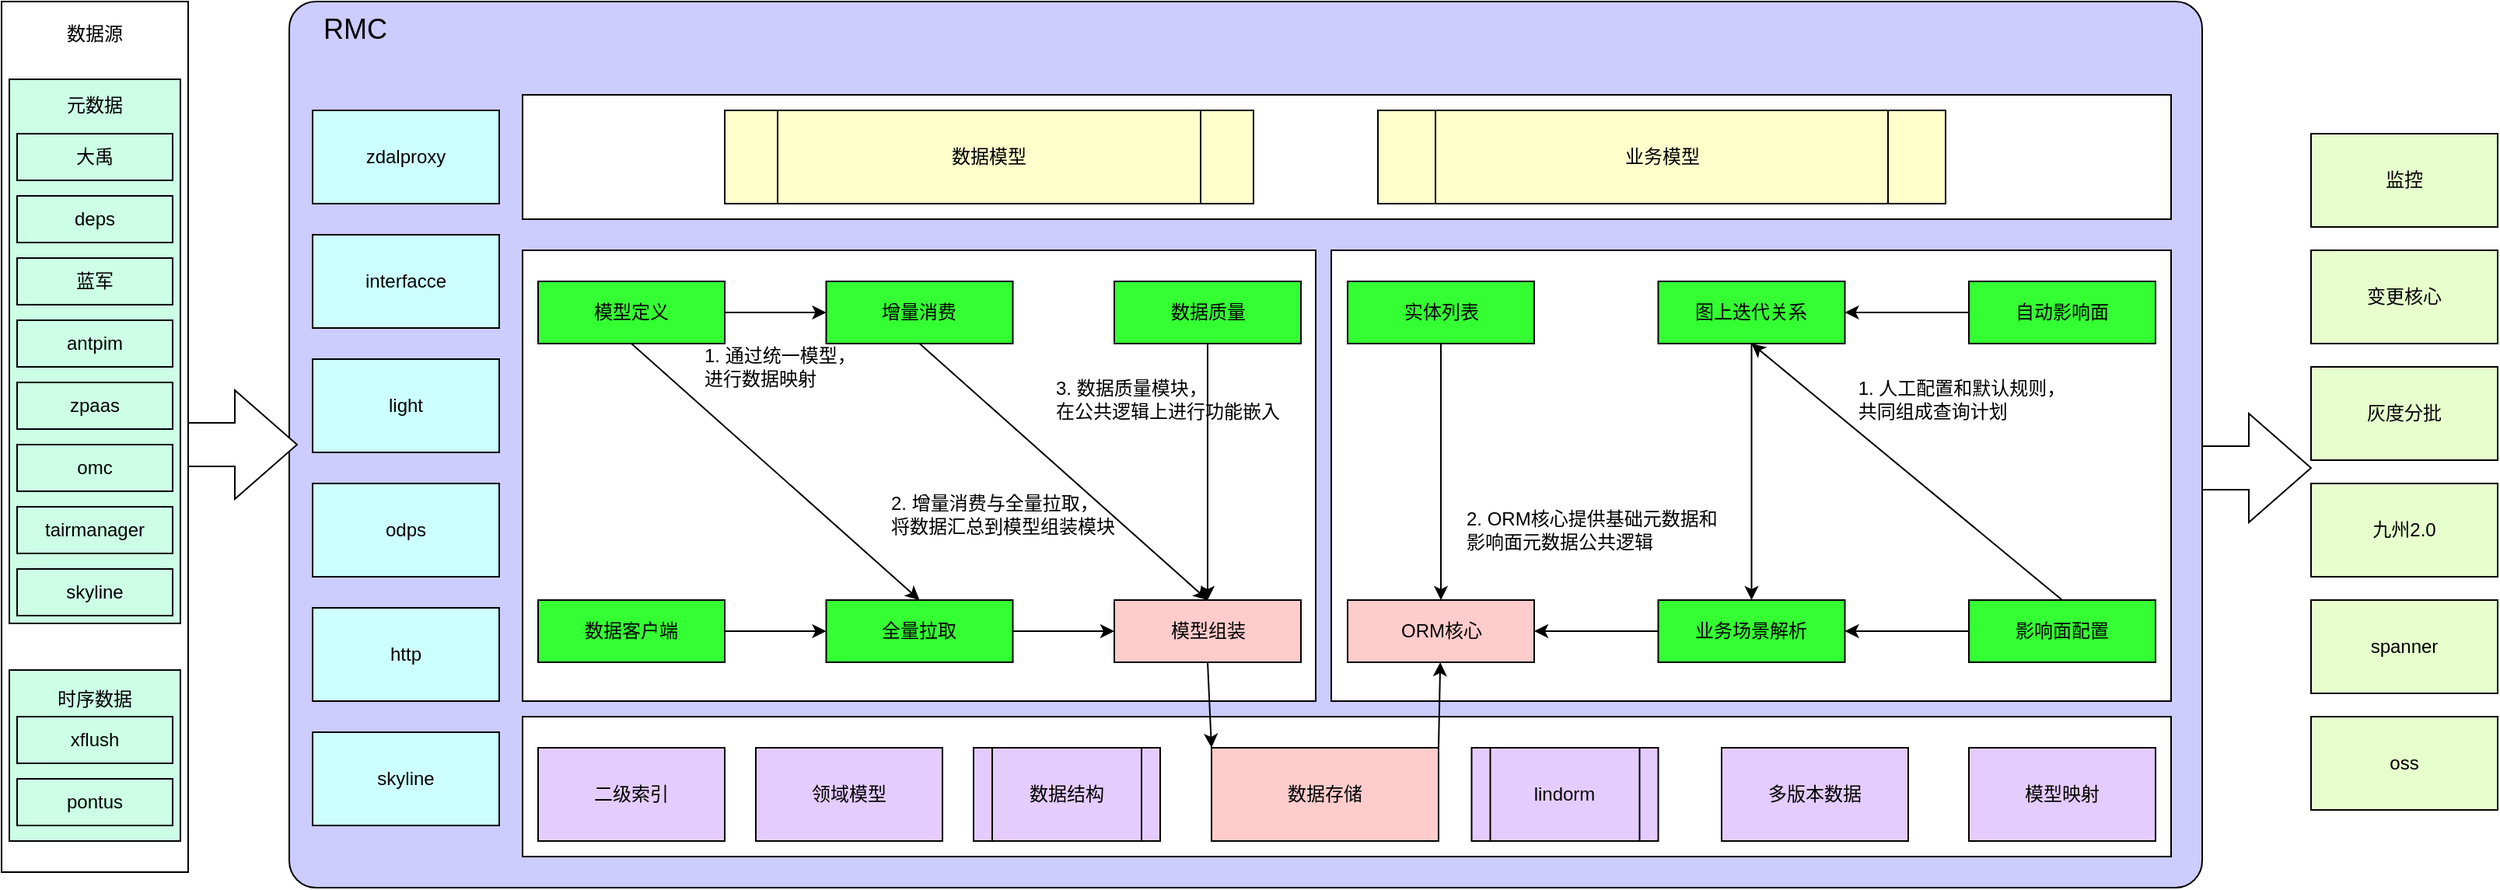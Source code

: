 <mxfile version="12.8.1" type="github">
  <diagram id="Gi4XIIo64hKZGPLNM7iN" name="Page-1">
    <mxGraphModel dx="4071" dy="2114" grid="1" gridSize="10" guides="1" tooltips="1" connect="1" arrows="1" fold="1" page="1" pageScale="1" pageWidth="827" pageHeight="1169" math="0" shadow="0">
      <root>
        <mxCell id="0" />
        <mxCell id="1" parent="0" />
        <mxCell id="LIgJhvB4iooh62dWzOPA-57" value="数据源&lt;br&gt;&lt;br&gt;&lt;br&gt;&lt;br&gt;&lt;br&gt;&lt;br&gt;&lt;br&gt;&lt;br&gt;&lt;br&gt;&lt;br&gt;&lt;br&gt;&lt;br&gt;&lt;br&gt;&lt;br&gt;&lt;br&gt;&lt;br&gt;&lt;br&gt;&lt;br&gt;&lt;br&gt;&lt;br&gt;&lt;br&gt;&lt;br&gt;&lt;br&gt;&lt;br&gt;&lt;br&gt;&lt;br&gt;&lt;br&gt;&lt;br&gt;&lt;br&gt;&lt;br&gt;&lt;br&gt;&lt;br&gt;&lt;br&gt;&lt;br&gt;&lt;br&gt;&lt;br&gt;&lt;br&gt;" style="rounded=0;whiteSpace=wrap;html=1;" parent="1" vertex="1">
          <mxGeometry x="20" y="299" width="120" height="560" as="geometry" />
        </mxCell>
        <mxCell id="LIgJhvB4iooh62dWzOPA-41" value="&amp;nbsp; &amp;nbsp; &amp;nbsp; &lt;font style=&quot;font-size: 18px&quot;&gt;RMC&lt;/font&gt;&lt;br&gt;&lt;br&gt;&lt;br&gt;&lt;br&gt;&lt;br&gt;&lt;br&gt;&lt;br&gt;&lt;br&gt;&lt;br&gt;&lt;br&gt;&lt;br&gt;&lt;br&gt;&lt;br&gt;&lt;br&gt;&lt;br&gt;&lt;br&gt;&lt;br&gt;&lt;br&gt;&lt;br&gt;&lt;br&gt;&lt;br&gt;&lt;br&gt;&lt;br&gt;&lt;br&gt;&lt;br&gt;&lt;br&gt;&lt;br&gt;&lt;br&gt;&lt;br&gt;&lt;br&gt;&lt;br&gt;&lt;br&gt;&lt;br&gt;&lt;br&gt;&lt;br&gt;&lt;br&gt;&lt;br&gt;&lt;br&gt;" style="rounded=1;whiteSpace=wrap;html=1;align=left;fillColor=#CCCCFF;arcSize=3;" parent="1" vertex="1">
          <mxGeometry x="205" y="299" width="1230" height="570" as="geometry" />
        </mxCell>
        <mxCell id="LIgJhvB4iooh62dWzOPA-40" value="元数据&lt;br&gt;&lt;br&gt;&lt;br&gt;&lt;br&gt;&lt;br&gt;&lt;br&gt;&lt;br&gt;&lt;br&gt;&lt;br&gt;&lt;br&gt;&lt;br&gt;&lt;br&gt;&lt;br&gt;&lt;br&gt;&lt;br&gt;&lt;br&gt;&lt;br&gt;&lt;br&gt;&lt;br&gt;&lt;br&gt;&lt;br&gt;&lt;br&gt;&lt;br&gt;" style="rounded=0;whiteSpace=wrap;html=1;fillColor=#CCFFE6;" parent="1" vertex="1">
          <mxGeometry x="25" y="349" width="110" height="350" as="geometry" />
        </mxCell>
        <mxCell id="Z15wGhK6EFoiv17btTvc-5" value="时序数据&lt;br&gt;&lt;br&gt;&lt;br&gt;&lt;br&gt;&lt;br&gt;&lt;br&gt;" style="rounded=0;whiteSpace=wrap;html=1;fillColor=#CCFFE6;" parent="1" vertex="1">
          <mxGeometry x="25" y="729" width="110" height="110" as="geometry" />
        </mxCell>
        <mxCell id="uvM5kie0KDkV7c-IntWh-9" value="大禹" style="rounded=0;whiteSpace=wrap;html=1;fillColor=#CCFFE6;" parent="1" vertex="1">
          <mxGeometry x="30" y="384" width="100" height="30" as="geometry" />
        </mxCell>
        <mxCell id="uvM5kie0KDkV7c-IntWh-10" value="deps" style="rounded=0;whiteSpace=wrap;html=1;fillColor=#CCFFE6;" parent="1" vertex="1">
          <mxGeometry x="30" y="424" width="100" height="30" as="geometry" />
        </mxCell>
        <mxCell id="uvM5kie0KDkV7c-IntWh-11" value="蓝军" style="rounded=0;whiteSpace=wrap;html=1;fillColor=#CCFFE6;" parent="1" vertex="1">
          <mxGeometry x="30" y="464" width="100" height="30" as="geometry" />
        </mxCell>
        <mxCell id="uvM5kie0KDkV7c-IntWh-12" value="antpim" style="rounded=0;whiteSpace=wrap;html=1;fillColor=#CCFFE6;" parent="1" vertex="1">
          <mxGeometry x="30" y="504" width="100" height="30" as="geometry" />
        </mxCell>
        <mxCell id="uvM5kie0KDkV7c-IntWh-13" value="zpaas" style="rounded=0;whiteSpace=wrap;html=1;fillColor=#CCFFE6;" parent="1" vertex="1">
          <mxGeometry x="30" y="544" width="100" height="30" as="geometry" />
        </mxCell>
        <mxCell id="uvM5kie0KDkV7c-IntWh-14" value="omc" style="rounded=0;whiteSpace=wrap;html=1;fillColor=#CCFFE6;" parent="1" vertex="1">
          <mxGeometry x="30" y="584" width="100" height="30" as="geometry" />
        </mxCell>
        <mxCell id="uvM5kie0KDkV7c-IntWh-15" value="tairmanager" style="rounded=0;whiteSpace=wrap;html=1;fillColor=#CCFFE6;" parent="1" vertex="1">
          <mxGeometry x="30" y="624" width="100" height="30" as="geometry" />
        </mxCell>
        <mxCell id="uvM5kie0KDkV7c-IntWh-16" value="skyline" style="rounded=0;whiteSpace=wrap;html=1;fillColor=#CCFFE6;" parent="1" vertex="1">
          <mxGeometry x="30" y="664" width="100" height="30" as="geometry" />
        </mxCell>
        <mxCell id="Z15wGhK6EFoiv17btTvc-3" value="pontus" style="rounded=0;whiteSpace=wrap;html=1;fillColor=#CCFFE6;" parent="1" vertex="1">
          <mxGeometry x="30" y="799" width="100" height="30" as="geometry" />
        </mxCell>
        <mxCell id="Z15wGhK6EFoiv17btTvc-4" value="xflush" style="rounded=0;whiteSpace=wrap;html=1;fillColor=#CCFFE6;" parent="1" vertex="1">
          <mxGeometry x="30" y="759" width="100" height="30" as="geometry" />
        </mxCell>
        <mxCell id="LIgJhvB4iooh62dWzOPA-1" value="" style="rounded=0;whiteSpace=wrap;html=1;" parent="1" vertex="1">
          <mxGeometry x="355" y="359" width="1060" height="80" as="geometry" />
        </mxCell>
        <mxCell id="LIgJhvB4iooh62dWzOPA-2" value="" style="rounded=0;whiteSpace=wrap;html=1;" parent="1" vertex="1">
          <mxGeometry x="875" y="459" width="540" height="290" as="geometry" />
        </mxCell>
        <mxCell id="LIgJhvB4iooh62dWzOPA-3" value="" style="rounded=0;whiteSpace=wrap;html=1;" parent="1" vertex="1">
          <mxGeometry x="355" y="759" width="1060" height="90" as="geometry" />
        </mxCell>
        <mxCell id="LIgJhvB4iooh62dWzOPA-4" value="" style="rounded=0;whiteSpace=wrap;html=1;" parent="1" vertex="1">
          <mxGeometry x="355" y="459" width="510" height="290" as="geometry" />
        </mxCell>
        <mxCell id="LIgJhvB4iooh62dWzOPA-44" style="rounded=0;orthogonalLoop=1;jettySize=auto;html=1;exitX=0.5;exitY=1;exitDx=0;exitDy=0;entryX=0.5;entryY=0;entryDx=0;entryDy=0;" parent="1" source="LIgJhvB4iooh62dWzOPA-5" target="LIgJhvB4iooh62dWzOPA-8" edge="1">
          <mxGeometry relative="1" as="geometry" />
        </mxCell>
        <mxCell id="eVzkSyxrnC22z-sLVS5y-1" style="edgeStyle=orthogonalEdgeStyle;rounded=0;orthogonalLoop=1;jettySize=auto;html=1;exitX=1;exitY=0.5;exitDx=0;exitDy=0;entryX=0;entryY=0.5;entryDx=0;entryDy=0;" edge="1" parent="1" source="LIgJhvB4iooh62dWzOPA-5" target="LIgJhvB4iooh62dWzOPA-7">
          <mxGeometry relative="1" as="geometry" />
        </mxCell>
        <mxCell id="LIgJhvB4iooh62dWzOPA-5" value="模型定义" style="rounded=0;whiteSpace=wrap;html=1;fillColor=#33FF33;" parent="1" vertex="1">
          <mxGeometry x="365" y="479" width="120" height="40" as="geometry" />
        </mxCell>
        <mxCell id="LIgJhvB4iooh62dWzOPA-45" style="edgeStyle=orthogonalEdgeStyle;rounded=0;orthogonalLoop=1;jettySize=auto;html=1;exitX=1;exitY=0.5;exitDx=0;exitDy=0;entryX=0;entryY=0.5;entryDx=0;entryDy=0;" parent="1" source="LIgJhvB4iooh62dWzOPA-6" target="LIgJhvB4iooh62dWzOPA-8" edge="1">
          <mxGeometry relative="1" as="geometry" />
        </mxCell>
        <mxCell id="LIgJhvB4iooh62dWzOPA-6" value="数据客户端" style="rounded=0;whiteSpace=wrap;html=1;fillColor=#33FF33;" parent="1" vertex="1">
          <mxGeometry x="365" y="684" width="120" height="40" as="geometry" />
        </mxCell>
        <mxCell id="LIgJhvB4iooh62dWzOPA-46" style="rounded=0;orthogonalLoop=1;jettySize=auto;html=1;exitX=0.5;exitY=1;exitDx=0;exitDy=0;entryX=0.5;entryY=0;entryDx=0;entryDy=0;" parent="1" source="LIgJhvB4iooh62dWzOPA-7" target="LIgJhvB4iooh62dWzOPA-9" edge="1">
          <mxGeometry relative="1" as="geometry" />
        </mxCell>
        <mxCell id="LIgJhvB4iooh62dWzOPA-7" value="&lt;span style=&quot;white-space: normal&quot;&gt;增量消费&lt;/span&gt;" style="rounded=0;whiteSpace=wrap;html=1;fillColor=#33FF33;" parent="1" vertex="1">
          <mxGeometry x="550.25" y="479" width="120" height="40" as="geometry" />
        </mxCell>
        <mxCell id="LIgJhvB4iooh62dWzOPA-47" style="edgeStyle=orthogonalEdgeStyle;rounded=0;orthogonalLoop=1;jettySize=auto;html=1;exitX=1;exitY=0.5;exitDx=0;exitDy=0;entryX=0;entryY=0.5;entryDx=0;entryDy=0;" parent="1" source="LIgJhvB4iooh62dWzOPA-8" target="LIgJhvB4iooh62dWzOPA-9" edge="1">
          <mxGeometry relative="1" as="geometry" />
        </mxCell>
        <mxCell id="LIgJhvB4iooh62dWzOPA-8" value="全量拉取" style="rounded=0;whiteSpace=wrap;html=1;fillColor=#33FF33;" parent="1" vertex="1">
          <mxGeometry x="550.25" y="684" width="120" height="40" as="geometry" />
        </mxCell>
        <mxCell id="eVzkSyxrnC22z-sLVS5y-7" style="rounded=0;orthogonalLoop=1;jettySize=auto;html=1;exitX=0.5;exitY=1;exitDx=0;exitDy=0;entryX=0;entryY=0;entryDx=0;entryDy=0;" edge="1" parent="1" source="LIgJhvB4iooh62dWzOPA-9" target="LIgJhvB4iooh62dWzOPA-10">
          <mxGeometry relative="1" as="geometry" />
        </mxCell>
        <mxCell id="LIgJhvB4iooh62dWzOPA-9" value="模型组装" style="rounded=0;whiteSpace=wrap;html=1;fillColor=#FFCCCC;" parent="1" vertex="1">
          <mxGeometry x="735.5" y="684" width="120" height="40" as="geometry" />
        </mxCell>
        <mxCell id="eVzkSyxrnC22z-sLVS5y-8" style="rounded=0;orthogonalLoop=1;jettySize=auto;html=1;exitX=1;exitY=0;exitDx=0;exitDy=0;" edge="1" parent="1" source="LIgJhvB4iooh62dWzOPA-10" target="LIgJhvB4iooh62dWzOPA-11">
          <mxGeometry relative="1" as="geometry" />
        </mxCell>
        <mxCell id="LIgJhvB4iooh62dWzOPA-10" value="数据存储" style="rounded=0;whiteSpace=wrap;html=1;fillColor=#FFCCCC;" parent="1" vertex="1">
          <mxGeometry x="798" y="779" width="146" height="60" as="geometry" />
        </mxCell>
        <mxCell id="LIgJhvB4iooh62dWzOPA-11" value="ORM核心" style="rounded=0;whiteSpace=wrap;html=1;fillColor=#FFCCCC;" parent="1" vertex="1">
          <mxGeometry x="885.5" y="684" width="120" height="40" as="geometry" />
        </mxCell>
        <mxCell id="LIgJhvB4iooh62dWzOPA-52" style="edgeStyle=orthogonalEdgeStyle;rounded=0;orthogonalLoop=1;jettySize=auto;html=1;exitX=0;exitY=0.5;exitDx=0;exitDy=0;entryX=1;entryY=0.5;entryDx=0;entryDy=0;" parent="1" source="LIgJhvB4iooh62dWzOPA-12" target="LIgJhvB4iooh62dWzOPA-11" edge="1">
          <mxGeometry relative="1" as="geometry" />
        </mxCell>
        <mxCell id="LIgJhvB4iooh62dWzOPA-12" value="业务场景解析" style="rounded=0;whiteSpace=wrap;html=1;fillColor=#33FF33;" parent="1" vertex="1">
          <mxGeometry x="1085.25" y="684" width="120" height="40" as="geometry" />
        </mxCell>
        <mxCell id="LIgJhvB4iooh62dWzOPA-49" style="edgeStyle=orthogonalEdgeStyle;rounded=0;orthogonalLoop=1;jettySize=auto;html=1;exitX=0;exitY=0.5;exitDx=0;exitDy=0;" parent="1" source="LIgJhvB4iooh62dWzOPA-13" target="LIgJhvB4iooh62dWzOPA-12" edge="1">
          <mxGeometry relative="1" as="geometry" />
        </mxCell>
        <mxCell id="LIgJhvB4iooh62dWzOPA-55" style="edgeStyle=none;rounded=0;orthogonalLoop=1;jettySize=auto;html=1;exitX=0.5;exitY=0;exitDx=0;exitDy=0;entryX=0.5;entryY=1;entryDx=0;entryDy=0;" parent="1" source="LIgJhvB4iooh62dWzOPA-13" target="LIgJhvB4iooh62dWzOPA-17" edge="1">
          <mxGeometry relative="1" as="geometry" />
        </mxCell>
        <mxCell id="LIgJhvB4iooh62dWzOPA-13" value="影响面配置" style="rounded=0;whiteSpace=wrap;html=1;fillColor=#33FF33;" parent="1" vertex="1">
          <mxGeometry x="1285" y="684" width="120" height="40" as="geometry" />
        </mxCell>
        <mxCell id="LIgJhvB4iooh62dWzOPA-14" value="二级索引" style="rounded=0;whiteSpace=wrap;html=1;fillColor=#E5CCFF;" parent="1" vertex="1">
          <mxGeometry x="365" y="779" width="120" height="60" as="geometry" />
        </mxCell>
        <mxCell id="LIgJhvB4iooh62dWzOPA-15" value="模型映射" style="rounded=0;whiteSpace=wrap;html=1;fillColor=#E5CCFF;" parent="1" vertex="1">
          <mxGeometry x="1285" y="779" width="120" height="60" as="geometry" />
        </mxCell>
        <mxCell id="LIgJhvB4iooh62dWzOPA-53" style="edgeStyle=orthogonalEdgeStyle;rounded=0;orthogonalLoop=1;jettySize=auto;html=1;exitX=0.5;exitY=1;exitDx=0;exitDy=0;entryX=0.5;entryY=0;entryDx=0;entryDy=0;" parent="1" source="LIgJhvB4iooh62dWzOPA-16" target="LIgJhvB4iooh62dWzOPA-11" edge="1">
          <mxGeometry relative="1" as="geometry" />
        </mxCell>
        <mxCell id="LIgJhvB4iooh62dWzOPA-16" value="实体列表" style="rounded=0;whiteSpace=wrap;html=1;fillColor=#33FF33;" parent="1" vertex="1">
          <mxGeometry x="885.5" y="479" width="120" height="40" as="geometry" />
        </mxCell>
        <mxCell id="LIgJhvB4iooh62dWzOPA-51" style="edgeStyle=orthogonalEdgeStyle;rounded=0;orthogonalLoop=1;jettySize=auto;html=1;exitX=0.5;exitY=1;exitDx=0;exitDy=0;entryX=0.5;entryY=0;entryDx=0;entryDy=0;" parent="1" source="LIgJhvB4iooh62dWzOPA-17" target="LIgJhvB4iooh62dWzOPA-12" edge="1">
          <mxGeometry relative="1" as="geometry" />
        </mxCell>
        <mxCell id="LIgJhvB4iooh62dWzOPA-17" value="图上迭代关系" style="rounded=0;whiteSpace=wrap;html=1;fillColor=#33FF33;" parent="1" vertex="1">
          <mxGeometry x="1085.25" y="479" width="120" height="40" as="geometry" />
        </mxCell>
        <mxCell id="LIgJhvB4iooh62dWzOPA-18" value="数据模型" style="shape=process;whiteSpace=wrap;html=1;backgroundOutline=1;fillColor=#FFFFCC;" parent="1" vertex="1">
          <mxGeometry x="485" y="369" width="340" height="60" as="geometry" />
        </mxCell>
        <mxCell id="LIgJhvB4iooh62dWzOPA-19" value="业务模型" style="shape=process;whiteSpace=wrap;html=1;backgroundOutline=1;fillColor=#FFFFCC;" parent="1" vertex="1">
          <mxGeometry x="905" y="369" width="365" height="60" as="geometry" />
        </mxCell>
        <mxCell id="LIgJhvB4iooh62dWzOPA-20" value="数据结构" style="shape=process;whiteSpace=wrap;html=1;backgroundOutline=1;fillColor=#E5CCFF;" parent="1" vertex="1">
          <mxGeometry x="645" y="779" width="120" height="60" as="geometry" />
        </mxCell>
        <mxCell id="LIgJhvB4iooh62dWzOPA-48" style="edgeStyle=orthogonalEdgeStyle;rounded=0;orthogonalLoop=1;jettySize=auto;html=1;exitX=0.5;exitY=1;exitDx=0;exitDy=0;" parent="1" source="LIgJhvB4iooh62dWzOPA-21" target="LIgJhvB4iooh62dWzOPA-9" edge="1">
          <mxGeometry relative="1" as="geometry" />
        </mxCell>
        <mxCell id="LIgJhvB4iooh62dWzOPA-21" value="数据质量" style="rounded=0;whiteSpace=wrap;html=1;fillColor=#33FF33;" parent="1" vertex="1">
          <mxGeometry x="735.5" y="479" width="120" height="40" as="geometry" />
        </mxCell>
        <mxCell id="LIgJhvB4iooh62dWzOPA-50" style="edgeStyle=orthogonalEdgeStyle;rounded=0;orthogonalLoop=1;jettySize=auto;html=1;exitX=0;exitY=0.5;exitDx=0;exitDy=0;" parent="1" source="LIgJhvB4iooh62dWzOPA-22" target="LIgJhvB4iooh62dWzOPA-17" edge="1">
          <mxGeometry relative="1" as="geometry" />
        </mxCell>
        <mxCell id="LIgJhvB4iooh62dWzOPA-22" value="自动影响面" style="rounded=0;whiteSpace=wrap;html=1;fillColor=#33FF33;" parent="1" vertex="1">
          <mxGeometry x="1285" y="479" width="120" height="40" as="geometry" />
        </mxCell>
        <mxCell id="LIgJhvB4iooh62dWzOPA-23" value="领域模型" style="rounded=0;whiteSpace=wrap;html=1;fillColor=#E5CCFF;" parent="1" vertex="1">
          <mxGeometry x="505" y="779" width="120" height="60" as="geometry" />
        </mxCell>
        <mxCell id="LIgJhvB4iooh62dWzOPA-24" value="多版本数据" style="rounded=0;whiteSpace=wrap;html=1;fillColor=#E5CCFF;" parent="1" vertex="1">
          <mxGeometry x="1126" y="779" width="120" height="60" as="geometry" />
        </mxCell>
        <mxCell id="LIgJhvB4iooh62dWzOPA-25" value="监控" style="rounded=0;whiteSpace=wrap;html=1;fillColor=#E6FFCC;" parent="1" vertex="1">
          <mxGeometry x="1505" y="384" width="120" height="60" as="geometry" />
        </mxCell>
        <mxCell id="LIgJhvB4iooh62dWzOPA-26" value="变更核心" style="rounded=0;whiteSpace=wrap;html=1;fillColor=#E6FFCC;" parent="1" vertex="1">
          <mxGeometry x="1505" y="459" width="120" height="60" as="geometry" />
        </mxCell>
        <mxCell id="LIgJhvB4iooh62dWzOPA-27" value="灰度分批" style="rounded=0;whiteSpace=wrap;html=1;fillColor=#E6FFCC;" parent="1" vertex="1">
          <mxGeometry x="1505" y="534" width="120" height="60" as="geometry" />
        </mxCell>
        <mxCell id="LIgJhvB4iooh62dWzOPA-28" value="九州2.0" style="rounded=0;whiteSpace=wrap;html=1;fillColor=#E6FFCC;" parent="1" vertex="1">
          <mxGeometry x="1505" y="609" width="120" height="60" as="geometry" />
        </mxCell>
        <mxCell id="LIgJhvB4iooh62dWzOPA-29" value="spanner" style="rounded=0;whiteSpace=wrap;html=1;fillColor=#E6FFCC;" parent="1" vertex="1">
          <mxGeometry x="1505" y="684" width="120" height="60" as="geometry" />
        </mxCell>
        <mxCell id="LIgJhvB4iooh62dWzOPA-30" value="oss" style="rounded=0;whiteSpace=wrap;html=1;fillColor=#E6FFCC;" parent="1" vertex="1">
          <mxGeometry x="1505" y="759" width="120" height="60" as="geometry" />
        </mxCell>
        <mxCell id="LIgJhvB4iooh62dWzOPA-31" value="lindorm" style="shape=process;whiteSpace=wrap;html=1;backgroundOutline=1;fillColor=#E5CCFF;" parent="1" vertex="1">
          <mxGeometry x="965.25" y="779" width="120" height="60" as="geometry" />
        </mxCell>
        <mxCell id="LIgJhvB4iooh62dWzOPA-32" value="zdalproxy" style="rounded=0;whiteSpace=wrap;html=1;fillColor=#CCFFFF;" parent="1" vertex="1">
          <mxGeometry x="220" y="369" width="120" height="60" as="geometry" />
        </mxCell>
        <mxCell id="LIgJhvB4iooh62dWzOPA-33" value="interfacce" style="rounded=0;whiteSpace=wrap;html=1;fillColor=#CCFFFF;" parent="1" vertex="1">
          <mxGeometry x="220" y="449" width="120" height="60" as="geometry" />
        </mxCell>
        <mxCell id="LIgJhvB4iooh62dWzOPA-34" value="light" style="rounded=0;whiteSpace=wrap;html=1;fillColor=#CCFFFF;" parent="1" vertex="1">
          <mxGeometry x="220" y="529" width="120" height="60" as="geometry" />
        </mxCell>
        <mxCell id="LIgJhvB4iooh62dWzOPA-35" value="odps" style="rounded=0;whiteSpace=wrap;html=1;fillColor=#CCFFFF;" parent="1" vertex="1">
          <mxGeometry x="220" y="609" width="120" height="60" as="geometry" />
        </mxCell>
        <mxCell id="LIgJhvB4iooh62dWzOPA-36" value="http" style="rounded=0;whiteSpace=wrap;html=1;fillColor=#CCFFFF;" parent="1" vertex="1">
          <mxGeometry x="220" y="689" width="120" height="60" as="geometry" />
        </mxCell>
        <mxCell id="LIgJhvB4iooh62dWzOPA-37" value="skyline" style="rounded=0;whiteSpace=wrap;html=1;fillColor=#CCFFFF;" parent="1" vertex="1">
          <mxGeometry x="220" y="769" width="120" height="60" as="geometry" />
        </mxCell>
        <mxCell id="LIgJhvB4iooh62dWzOPA-54" style="edgeStyle=none;rounded=0;orthogonalLoop=1;jettySize=auto;html=1;exitX=0.25;exitY=0;exitDx=0;exitDy=0;" parent="1" source="LIgJhvB4iooh62dWzOPA-20" target="LIgJhvB4iooh62dWzOPA-20" edge="1">
          <mxGeometry relative="1" as="geometry" />
        </mxCell>
        <mxCell id="LIgJhvB4iooh62dWzOPA-58" value="" style="html=1;shadow=0;dashed=0;align=center;verticalAlign=middle;shape=mxgraph.arrows2.arrow;dy=0.6;dx=40;notch=0;" parent="1" vertex="1">
          <mxGeometry x="140" y="549" width="70" height="70" as="geometry" />
        </mxCell>
        <mxCell id="LIgJhvB4iooh62dWzOPA-59" value="" style="html=1;shadow=0;dashed=0;align=center;verticalAlign=middle;shape=mxgraph.arrows2.arrow;dy=0.6;dx=40;notch=0;" parent="1" vertex="1">
          <mxGeometry x="1435" y="564" width="70" height="70" as="geometry" />
        </mxCell>
        <mxCell id="eVzkSyxrnC22z-sLVS5y-2" value="1. 通过统一模型，&lt;br&gt;进行数据映射" style="text;html=1;align=left;verticalAlign=middle;resizable=0;points=[];autosize=1;" vertex="1" parent="1">
          <mxGeometry x="470" y="519" width="110" height="30" as="geometry" />
        </mxCell>
        <mxCell id="eVzkSyxrnC22z-sLVS5y-3" value="2. 增量消费与全量拉取，&lt;br&gt;将数据汇总到模型组装模块" style="text;html=1;align=left;verticalAlign=middle;resizable=0;points=[];autosize=1;" vertex="1" parent="1">
          <mxGeometry x="590" y="614" width="160" height="30" as="geometry" />
        </mxCell>
        <mxCell id="eVzkSyxrnC22z-sLVS5y-4" value="3. 数据质量模块，&lt;br&gt;在公共逻辑上进行功能嵌入" style="text;html=1;align=left;verticalAlign=middle;resizable=0;points=[];autosize=1;" vertex="1" parent="1">
          <mxGeometry x="695.5" y="540" width="160" height="30" as="geometry" />
        </mxCell>
        <mxCell id="eVzkSyxrnC22z-sLVS5y-5" value="1. 人工配置和默认规则，&lt;br&gt;&lt;div style=&quot;text-align: left&quot;&gt;&lt;span&gt;共同组成查询计划&lt;/span&gt;&lt;/div&gt;" style="text;html=1;align=center;verticalAlign=middle;resizable=0;points=[];autosize=1;" vertex="1" parent="1">
          <mxGeometry x="1205.25" y="540" width="150" height="30" as="geometry" />
        </mxCell>
        <mxCell id="eVzkSyxrnC22z-sLVS5y-6" value="2. ORM核心提供基础元数据和&lt;br&gt;影响面元数据公共逻辑" style="text;html=1;align=left;verticalAlign=middle;resizable=0;points=[];autosize=1;" vertex="1" parent="1">
          <mxGeometry x="960" y="624" width="180" height="30" as="geometry" />
        </mxCell>
      </root>
    </mxGraphModel>
  </diagram>
</mxfile>
